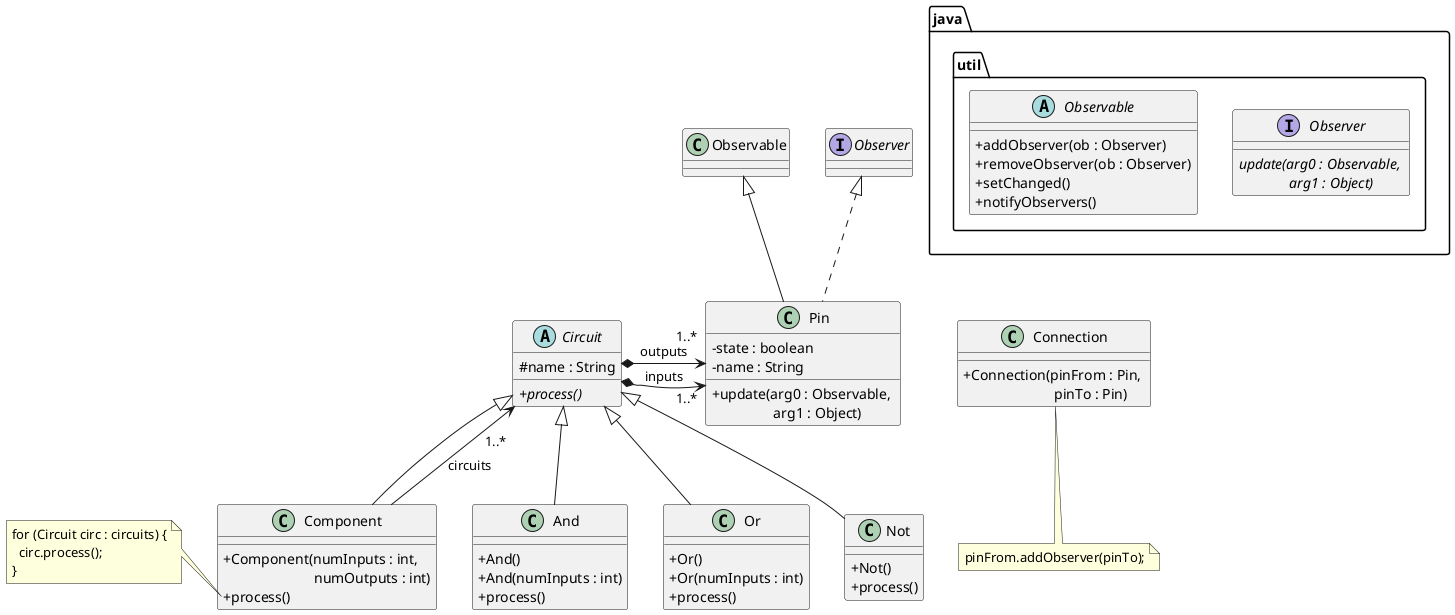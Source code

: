 @startuml

skinparam classAttributeIconSize 0
'skinparam linetype polyline

abstract class Circuit {
# name : String
+ {abstract} process()
}

class Component extends Circuit {
+ Component(numInputs : int, \n\t\t\t numOutputs : int)
+ process()
}

class And extends Circuit {
+ And()
+ And(numInputs : int)
+ process()
}

class Or extends Circuit {
+ Or()
+ Or(numInputs : int)
+ process()
}

class Not extends Circuit {
+ Not()
+ process()
}

And -[hidden]right- Or

Component -left-> "\n1..*" Circuit : circuits

Or -left[hidden]-> Component
Not -left[hidden]-> Component
And -left[hidden]-> Component


note left of Component::process
for (Circuit circ : circuits) {
  circ.process();
}
end note

package java.util {
  abstract class Observable {
  + addObserver(ob : Observer)
  + removeObserver(ob : Observer)
  + setChanged()
  + notifyObservers()
  }

  interface Observer {
  {abstract} update(arg0 : Observable, \n\t      arg1 : Object)
  }
}

Observable -[hidden]right- Observer

class Pin extends Observable implements Observer {
- state : boolean
- name : String
+ update(arg0 : Observable, \n\t\t arg1 : Object)
}

Circuit *-right-> "1..*\n" Pin : inputs
Circuit *-right-> "1..*\n" Pin : outputs

class Connection {
+ Connection(pinFrom : Pin, \n\t\t\t pinTo : Pin)
}

note bottom of Connection
pinFrom.addObserver(pinTo);
end note

Pin -[hidden]right-> Connection

@enduml